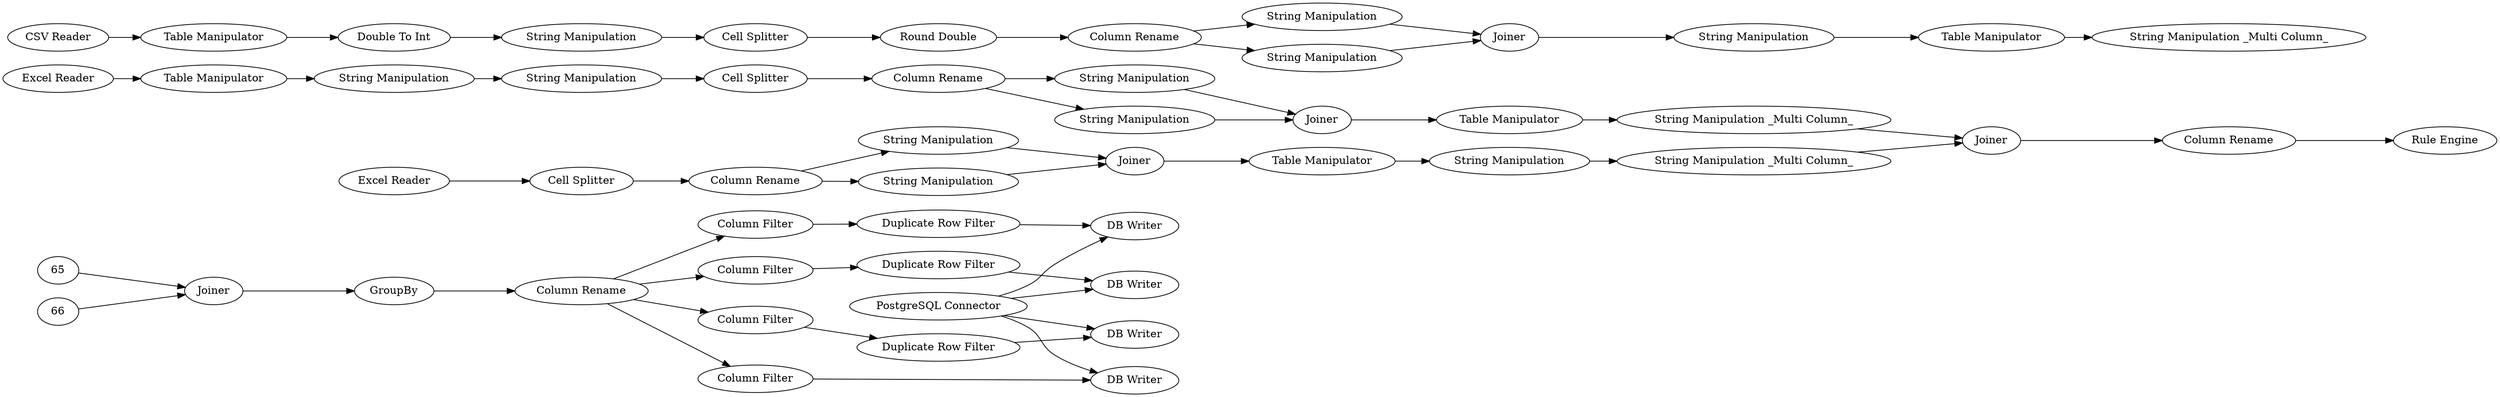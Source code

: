 digraph {
	5 [label="PostgreSQL Connector"]
	32 [label=Joiner]
	44 [label=GroupBy]
	49 [label="Column Rename"]
	50 [label="DB Writer"]
	51 [label="DB Writer"]
	52 [label="DB Writer"]
	53 [label="DB Writer"]
	56 [label="Duplicate Row Filter"]
	59 [label="Duplicate Row Filter"]
	60 [label="Column Filter"]
	61 [label="Column Filter"]
	62 [label="Column Filter"]
	63 [label="Duplicate Row Filter"]
	64 [label="Column Filter"]
	1 [label="Excel Reader"]
	3 [label="Excel Reader"]
	6 [label="Table Manipulator"]
	8 [label="Cell Splitter"]
	9 [label="Column Rename"]
	12 [label="String Manipulation"]
	14 [label="String Manipulation"]
	15 [label=Joiner]
	16 [label="Table Manipulator"]
	17 [label=Joiner]
	18 [label="Cell Splitter"]
	19 [label="String Manipulation"]
	20 [label="String Manipulation"]
	21 [label="Table Manipulator"]
	22 [label="Column Rename"]
	30 [label=Joiner]
	31 [label="String Manipulation"]
	33 [label="String Manipulation"]
	39 [label="String Manipulation _Multi Column_"]
	40 [label="String Manipulation _Multi Column_"]
	46 [label="Rule Engine"]
	47 [label="Column Rename"]
	48 [label="String Manipulation"]
	2 [label="CSV Reader"]
	23 [label="String Manipulation"]
	24 [label="Table Manipulator"]
	25 [label=Joiner]
	26 [label="Cell Splitter"]
	27 [label="String Manipulation"]
	28 [label="Table Manipulator"]
	29 [label="Column Rename"]
	34 [label="Double To Int"]
	35 [label="String Manipulation"]
	36 [label="String Manipulation _Multi Column_"]
	41 [label="String Manipulation"]
	42 [label="Round Double"]
	1 -> 6
	3 -> 18
	6 -> 31
	8 -> 9
	9 -> 12
	9 -> 14
	12 -> 15
	14 -> 15
	15 -> 16
	16 -> 40
	17 -> 21
	18 -> 22
	19 -> 17
	20 -> 17
	21 -> 48
	22 -> 20
	22 -> 19
	30 -> 47
	31 -> 33
	33 -> 8
	39 -> 30
	40 -> 30
	47 -> 46
	48 -> 39
	2 -> 24
	23 -> 25
	24 -> 34
	25 -> 35
	26 -> 42
	27 -> 25
	28 -> 36
	29 -> 27
	29 -> 23
	34 -> 41
	35 -> 28
	41 -> 26
	42 -> 29
	5 -> 53
	5 -> 52
	5 -> 51
	5 -> 50
	32 -> 44
	44 -> 49
	49 -> 61
	49 -> 60
	49 -> 62
	49 -> 64
	56 -> 50
	59 -> 52
	60 -> 59
	61 -> 56
	62 -> 63
	63 -> 51
	64 -> 53
	65 -> 32
	66 -> 32
	rankdir=LR
}
